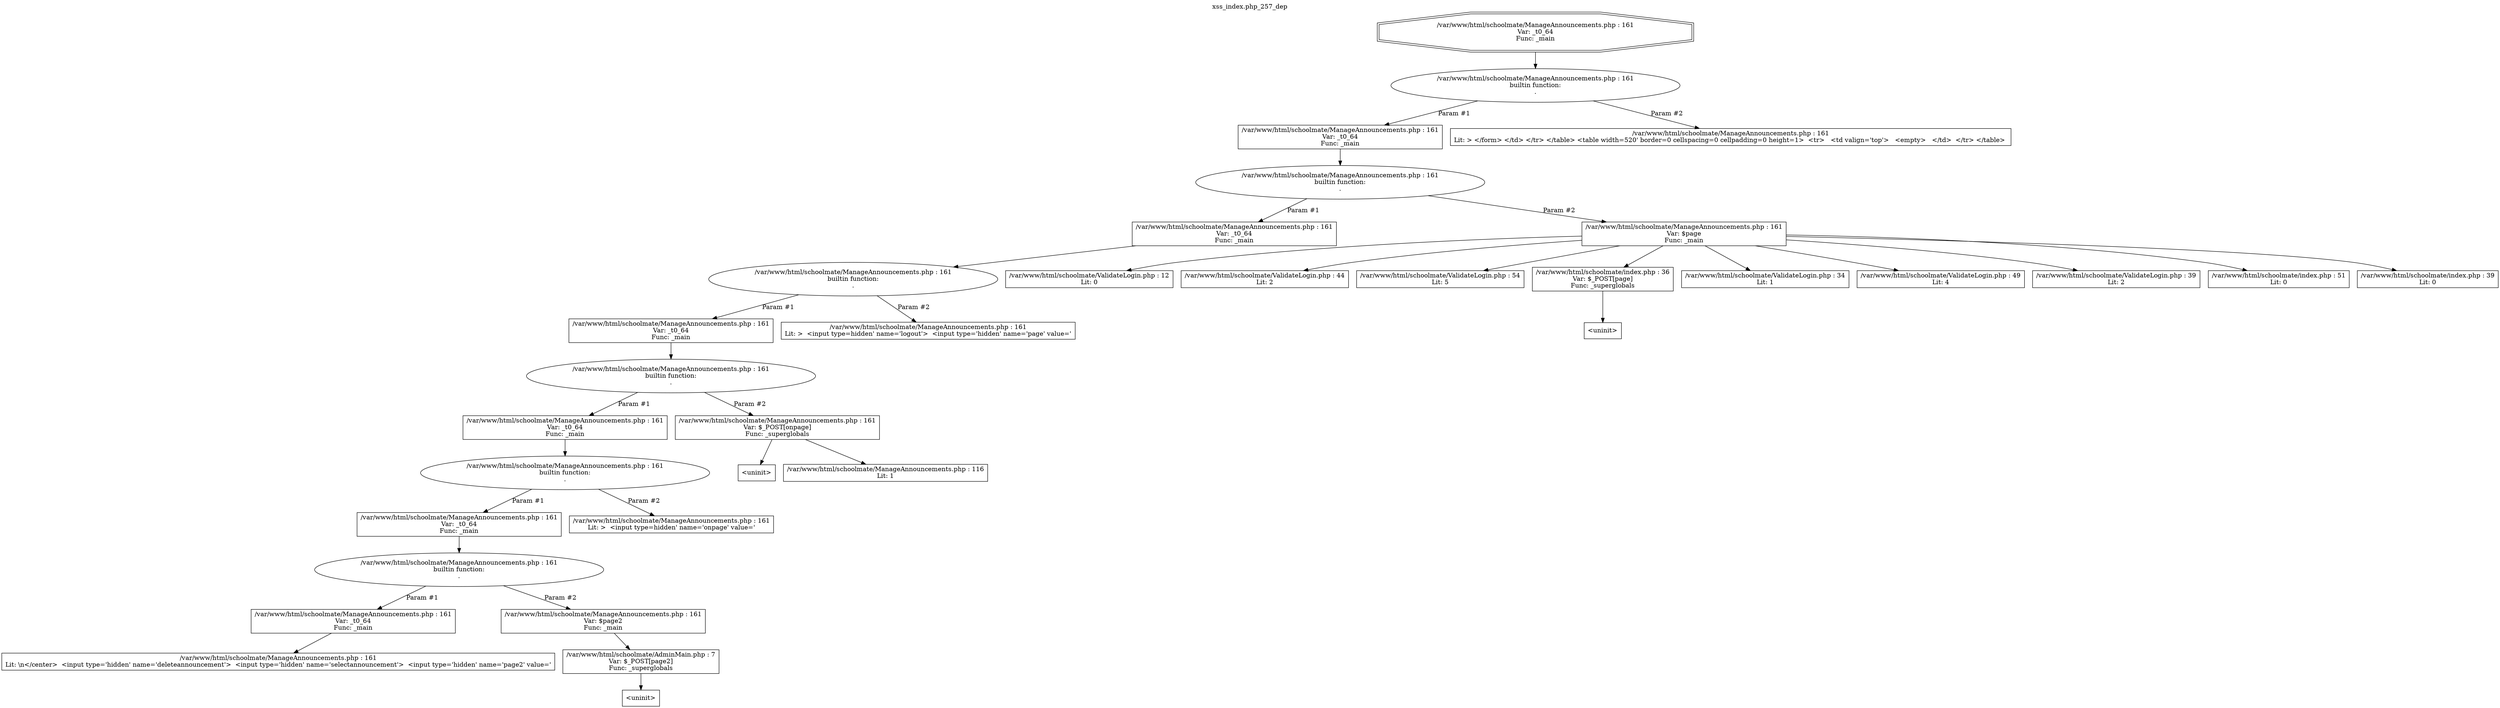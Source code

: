 digraph cfg {
  label="xss_index.php_257_dep";
  labelloc=t;
  n1 [shape=doubleoctagon, label="/var/www/html/schoolmate/ManageAnnouncements.php : 161\nVar: _t0_64\nFunc: _main\n"];
  n2 [shape=ellipse, label="/var/www/html/schoolmate/ManageAnnouncements.php : 161\nbuiltin function:\n.\n"];
  n3 [shape=box, label="/var/www/html/schoolmate/ManageAnnouncements.php : 161\nVar: _t0_64\nFunc: _main\n"];
  n4 [shape=ellipse, label="/var/www/html/schoolmate/ManageAnnouncements.php : 161\nbuiltin function:\n.\n"];
  n5 [shape=box, label="/var/www/html/schoolmate/ManageAnnouncements.php : 161\nVar: _t0_64\nFunc: _main\n"];
  n6 [shape=ellipse, label="/var/www/html/schoolmate/ManageAnnouncements.php : 161\nbuiltin function:\n.\n"];
  n7 [shape=box, label="/var/www/html/schoolmate/ManageAnnouncements.php : 161\nVar: _t0_64\nFunc: _main\n"];
  n8 [shape=ellipse, label="/var/www/html/schoolmate/ManageAnnouncements.php : 161\nbuiltin function:\n.\n"];
  n9 [shape=box, label="/var/www/html/schoolmate/ManageAnnouncements.php : 161\nVar: _t0_64\nFunc: _main\n"];
  n10 [shape=ellipse, label="/var/www/html/schoolmate/ManageAnnouncements.php : 161\nbuiltin function:\n.\n"];
  n11 [shape=box, label="/var/www/html/schoolmate/ManageAnnouncements.php : 161\nVar: _t0_64\nFunc: _main\n"];
  n12 [shape=ellipse, label="/var/www/html/schoolmate/ManageAnnouncements.php : 161\nbuiltin function:\n.\n"];
  n13 [shape=box, label="/var/www/html/schoolmate/ManageAnnouncements.php : 161\nVar: _t0_64\nFunc: _main\n"];
  n14 [shape=box, label="/var/www/html/schoolmate/ManageAnnouncements.php : 161\nLit: \\n</center>  <input type='hidden' name='deleteannouncement'>  <input type='hidden' name='selectannouncement'>  <input type='hidden' name='page2' value='\n"];
  n15 [shape=box, label="/var/www/html/schoolmate/ManageAnnouncements.php : 161\nVar: $page2\nFunc: _main\n"];
  n16 [shape=box, label="/var/www/html/schoolmate/AdminMain.php : 7\nVar: $_POST[page2]\nFunc: _superglobals\n"];
  n17 [shape=box, label="<uninit>"];
  n18 [shape=box, label="/var/www/html/schoolmate/ManageAnnouncements.php : 161\nLit: >  <input type=hidden' name='onpage' value='\n"];
  n19 [shape=box, label="/var/www/html/schoolmate/ManageAnnouncements.php : 161\nVar: $_POST[onpage]\nFunc: _superglobals\n"];
  n20 [shape=box, label="<uninit>"];
  n21 [shape=box, label="/var/www/html/schoolmate/ManageAnnouncements.php : 116\nLit: 1\n"];
  n22 [shape=box, label="/var/www/html/schoolmate/ManageAnnouncements.php : 161\nLit: >  <input type=hidden' name='logout'>  <input type='hidden' name='page' value='\n"];
  n23 [shape=box, label="/var/www/html/schoolmate/ManageAnnouncements.php : 161\nVar: $page\nFunc: _main\n"];
  n24 [shape=box, label="/var/www/html/schoolmate/ValidateLogin.php : 12\nLit: 0\n"];
  n25 [shape=box, label="/var/www/html/schoolmate/ValidateLogin.php : 44\nLit: 2\n"];
  n26 [shape=box, label="/var/www/html/schoolmate/ValidateLogin.php : 54\nLit: 5\n"];
  n27 [shape=box, label="/var/www/html/schoolmate/index.php : 36\nVar: $_POST[page]\nFunc: _superglobals\n"];
  n28 [shape=box, label="<uninit>"];
  n29 [shape=box, label="/var/www/html/schoolmate/ValidateLogin.php : 34\nLit: 1\n"];
  n30 [shape=box, label="/var/www/html/schoolmate/ValidateLogin.php : 49\nLit: 4\n"];
  n31 [shape=box, label="/var/www/html/schoolmate/ValidateLogin.php : 39\nLit: 2\n"];
  n32 [shape=box, label="/var/www/html/schoolmate/index.php : 51\nLit: 0\n"];
  n33 [shape=box, label="/var/www/html/schoolmate/index.php : 39\nLit: 0\n"];
  n34 [shape=box, label="/var/www/html/schoolmate/ManageAnnouncements.php : 161\nLit: > </form> </td> </tr> </table> <table width=520' border=0 cellspacing=0 cellpadding=0 height=1>  <tr>   <td valign='top'>   <empty>   </td>  </tr> </table> \n"];
  n1 -> n2;
  n3 -> n4;
  n5 -> n6;
  n7 -> n8;
  n9 -> n10;
  n11 -> n12;
  n13 -> n14;
  n12 -> n13[label="Param #1"];
  n12 -> n15[label="Param #2"];
  n16 -> n17;
  n15 -> n16;
  n10 -> n11[label="Param #1"];
  n10 -> n18[label="Param #2"];
  n8 -> n9[label="Param #1"];
  n8 -> n19[label="Param #2"];
  n19 -> n20;
  n19 -> n21;
  n6 -> n7[label="Param #1"];
  n6 -> n22[label="Param #2"];
  n4 -> n5[label="Param #1"];
  n4 -> n23[label="Param #2"];
  n23 -> n24;
  n23 -> n25;
  n23 -> n26;
  n23 -> n27;
  n23 -> n29;
  n23 -> n30;
  n23 -> n31;
  n23 -> n32;
  n23 -> n33;
  n27 -> n28;
  n2 -> n3[label="Param #1"];
  n2 -> n34[label="Param #2"];
}
